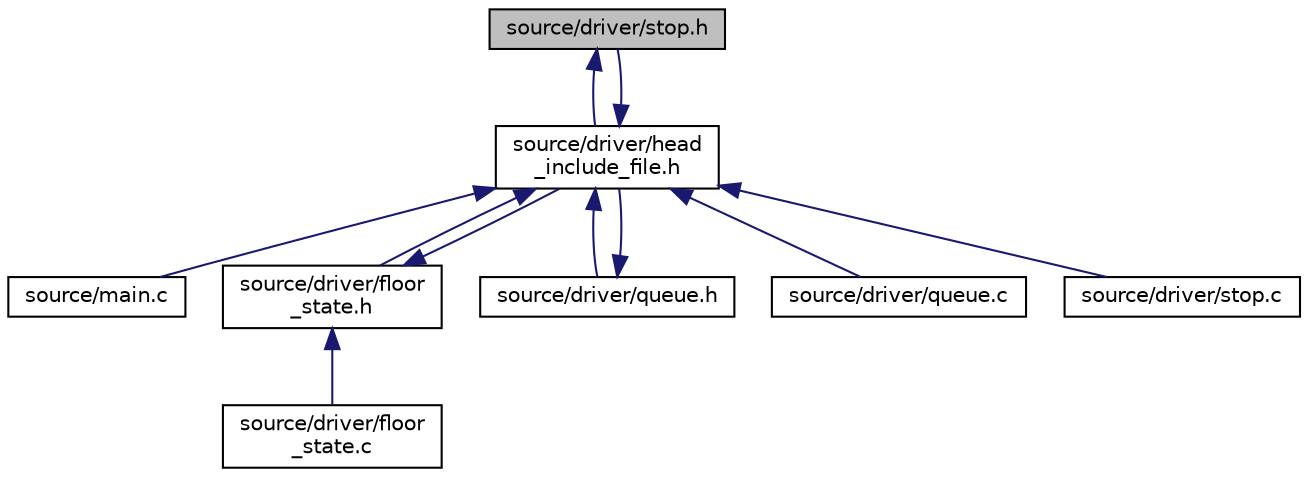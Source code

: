 digraph "source/driver/stop.h"
{
 // LATEX_PDF_SIZE
  edge [fontname="Helvetica",fontsize="10",labelfontname="Helvetica",labelfontsize="10"];
  node [fontname="Helvetica",fontsize="10",shape=record];
  Node1 [label="source/driver/stop.h",height=0.2,width=0.4,color="black", fillcolor="grey75", style="filled", fontcolor="black",tooltip="The file that handles both how the elevator stops at a floor and how the elevator stops if the stop b..."];
  Node1 -> Node2 [dir="back",color="midnightblue",fontsize="10",style="solid",fontname="Helvetica"];
  Node2 [label="source/driver/head\l_include_file.h",height=0.2,width=0.4,color="black", fillcolor="white", style="filled",URL="$head__include__file_8h.html",tooltip="This file is meant to collect all the files into a big include file.   Here we have all the libraries..."];
  Node2 -> Node3 [dir="back",color="midnightblue",fontsize="10",style="solid",fontname="Helvetica"];
  Node3 [label="source/main.c",height=0.2,width=0.4,color="black", fillcolor="white", style="filled",URL="$main_8c.html",tooltip="This is our main program, also known as main.c."];
  Node2 -> Node4 [dir="back",color="midnightblue",fontsize="10",style="solid",fontname="Helvetica"];
  Node4 [label="source/driver/floor\l_state.h",height=0.2,width=0.4,color="black", fillcolor="white", style="filled",URL="$floor__state_8h.html",tooltip="the file that handles the state of the floors and the elevator direction."];
  Node4 -> Node2 [dir="back",color="midnightblue",fontsize="10",style="solid",fontname="Helvetica"];
  Node4 -> Node5 [dir="back",color="midnightblue",fontsize="10",style="solid",fontname="Helvetica"];
  Node5 [label="source/driver/floor\l_state.c",height=0.2,width=0.4,color="black", fillcolor="white", style="filled",URL="$floor__state_8c_source.html",tooltip=" "];
  Node2 -> Node6 [dir="back",color="midnightblue",fontsize="10",style="solid",fontname="Helvetica"];
  Node6 [label="source/driver/queue.h",height=0.2,width=0.4,color="black", fillcolor="white", style="filled",URL="$queue_8h.html",tooltip="This file handles the queue system of the elevator. How to add an element to the queue,..."];
  Node6 -> Node2 [dir="back",color="midnightblue",fontsize="10",style="solid",fontname="Helvetica"];
  Node2 -> Node1 [dir="back",color="midnightblue",fontsize="10",style="solid",fontname="Helvetica"];
  Node2 -> Node7 [dir="back",color="midnightblue",fontsize="10",style="solid",fontname="Helvetica"];
  Node7 [label="source/driver/queue.c",height=0.2,width=0.4,color="black", fillcolor="white", style="filled",URL="$queue_8c_source.html",tooltip=" "];
  Node2 -> Node8 [dir="back",color="midnightblue",fontsize="10",style="solid",fontname="Helvetica"];
  Node8 [label="source/driver/stop.c",height=0.2,width=0.4,color="black", fillcolor="white", style="filled",URL="$stop_8c_source.html",tooltip=" "];
}
